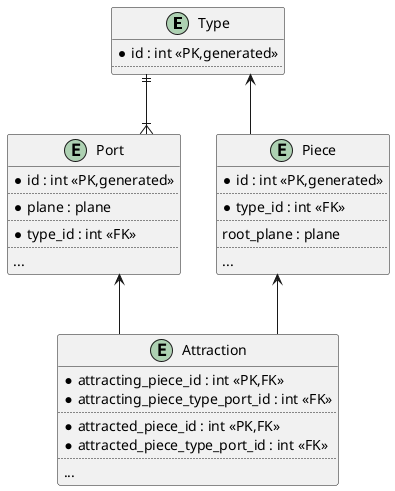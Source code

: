 @startuml "data architecture"
skinparam linetype ortho

entity Type {
    *id : int <<PK,generated>>
    ..
}

entity Port {
    *id : int <<PK,generated>>
    ..
    *plane : plane
    ..
    *type_id : int <<FK>>
    ..
    ...
}

entity Piece{
    *id : int <<PK,generated>>
    ..
    *type_id : int <<FK>>
    ..
    root_plane : plane
    ..
    ...
}

entity Attraction {
    *attracting_piece_id : int <<PK,FK>>
    *attracting_piece_type_port_id : int <<FK>>
    ..
    *attracted_piece_id : int <<PK,FK>>
    *attracted_piece_type_port_id : int <<FK>>
    ..
    ...
}

Type ||--|{ Port
Type <-- Piece
Piece <-- Attraction
Port <-- Attraction

@enduml